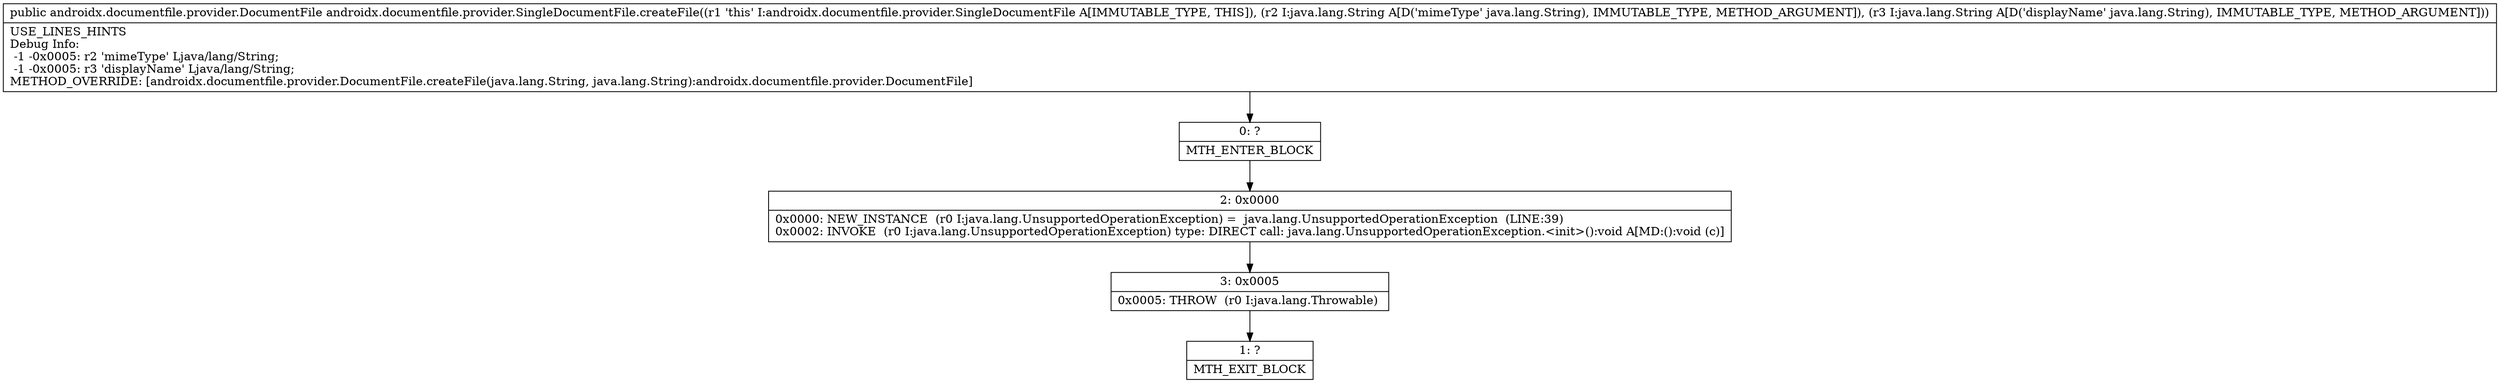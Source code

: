 digraph "CFG forandroidx.documentfile.provider.SingleDocumentFile.createFile(Ljava\/lang\/String;Ljava\/lang\/String;)Landroidx\/documentfile\/provider\/DocumentFile;" {
Node_0 [shape=record,label="{0\:\ ?|MTH_ENTER_BLOCK\l}"];
Node_2 [shape=record,label="{2\:\ 0x0000|0x0000: NEW_INSTANCE  (r0 I:java.lang.UnsupportedOperationException) =  java.lang.UnsupportedOperationException  (LINE:39)\l0x0002: INVOKE  (r0 I:java.lang.UnsupportedOperationException) type: DIRECT call: java.lang.UnsupportedOperationException.\<init\>():void A[MD:():void (c)]\l}"];
Node_3 [shape=record,label="{3\:\ 0x0005|0x0005: THROW  (r0 I:java.lang.Throwable) \l}"];
Node_1 [shape=record,label="{1\:\ ?|MTH_EXIT_BLOCK\l}"];
MethodNode[shape=record,label="{public androidx.documentfile.provider.DocumentFile androidx.documentfile.provider.SingleDocumentFile.createFile((r1 'this' I:androidx.documentfile.provider.SingleDocumentFile A[IMMUTABLE_TYPE, THIS]), (r2 I:java.lang.String A[D('mimeType' java.lang.String), IMMUTABLE_TYPE, METHOD_ARGUMENT]), (r3 I:java.lang.String A[D('displayName' java.lang.String), IMMUTABLE_TYPE, METHOD_ARGUMENT]))  | USE_LINES_HINTS\lDebug Info:\l  \-1 \-0x0005: r2 'mimeType' Ljava\/lang\/String;\l  \-1 \-0x0005: r3 'displayName' Ljava\/lang\/String;\lMETHOD_OVERRIDE: [androidx.documentfile.provider.DocumentFile.createFile(java.lang.String, java.lang.String):androidx.documentfile.provider.DocumentFile]\l}"];
MethodNode -> Node_0;Node_0 -> Node_2;
Node_2 -> Node_3;
Node_3 -> Node_1;
}

